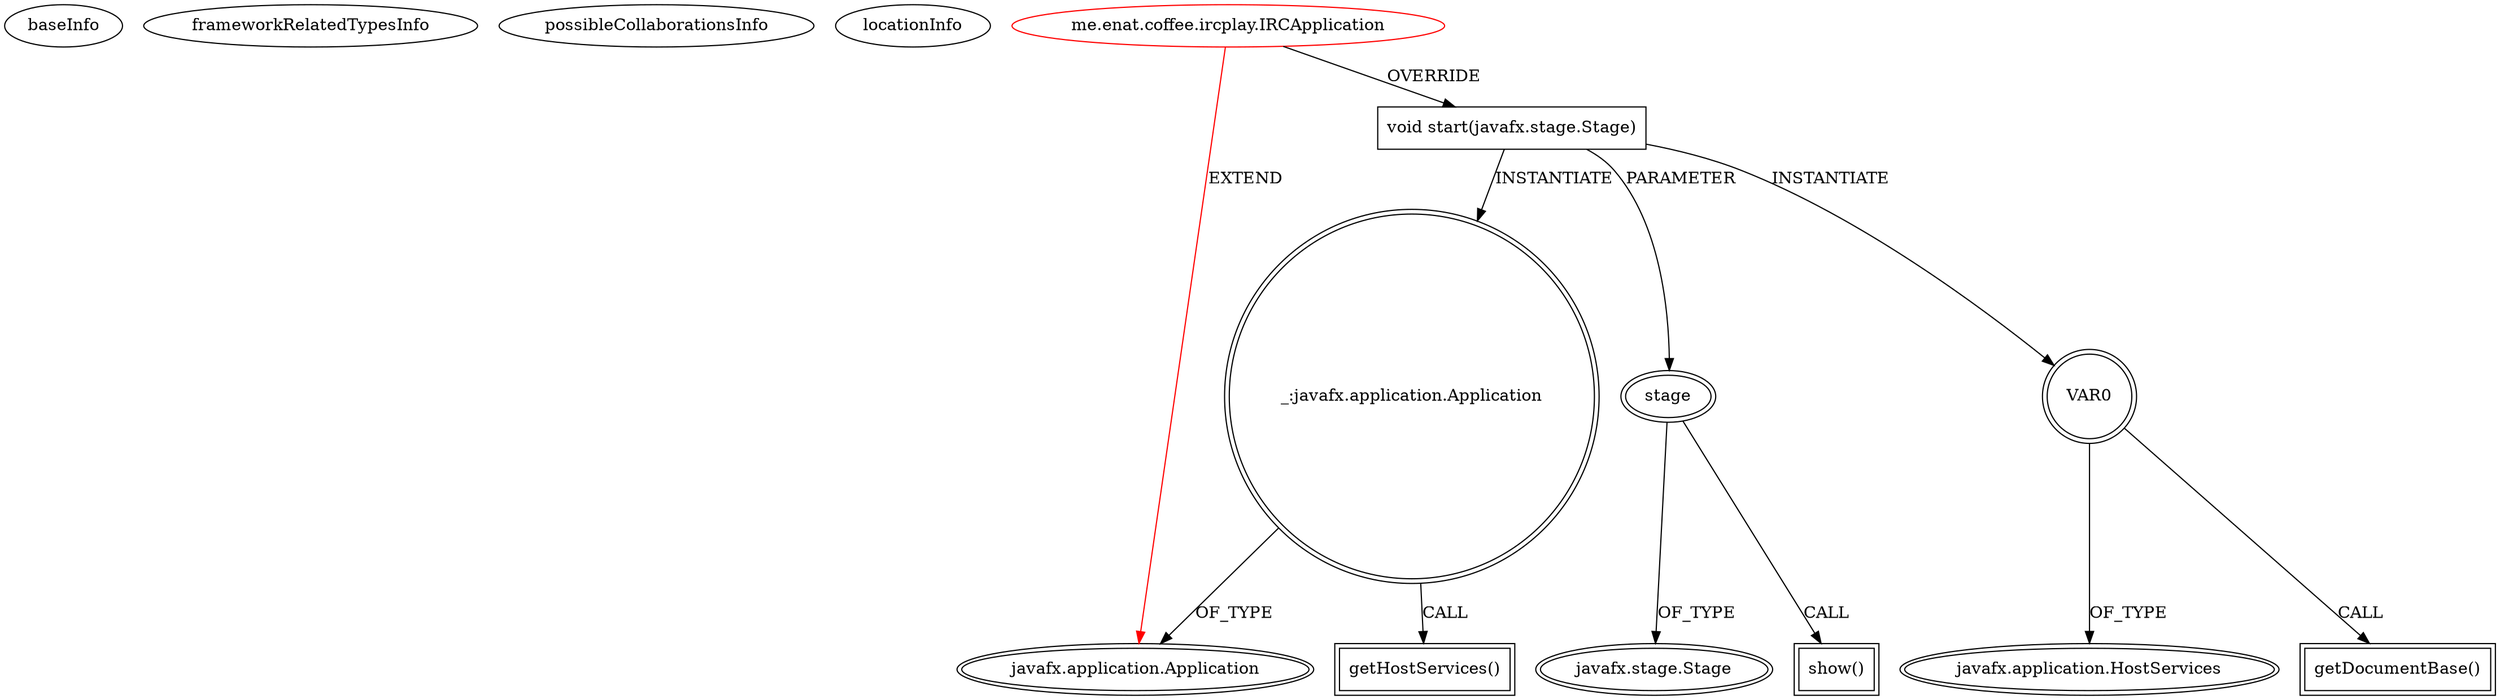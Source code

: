 digraph {
baseInfo[graphId=4899,category="extension_graph",isAnonymous=false,possibleRelation=false]
frameworkRelatedTypesInfo[0="javafx.application.Application"]
possibleCollaborationsInfo[]
locationInfo[projectName="yremmet-PlaySync",filePath="/yremmet-PlaySync/PlaySync-master/src/me/enat/coffee/ircplay/IRCApplication.java",contextSignature="IRCApplication",graphId="4899"]
0[label="me.enat.coffee.ircplay.IRCApplication",vertexType="ROOT_CLIENT_CLASS_DECLARATION",isFrameworkType=false,color=red]
1[label="javafx.application.Application",vertexType="FRAMEWORK_CLASS_TYPE",isFrameworkType=true,peripheries=2]
2[label="void start(javafx.stage.Stage)",vertexType="OVERRIDING_METHOD_DECLARATION",isFrameworkType=false,shape=box]
3[label="stage",vertexType="PARAMETER_DECLARATION",isFrameworkType=true,peripheries=2]
4[label="javafx.stage.Stage",vertexType="FRAMEWORK_CLASS_TYPE",isFrameworkType=true,peripheries=2]
5[label="VAR0",vertexType="VARIABLE_EXPRESION",isFrameworkType=true,peripheries=2,shape=circle]
7[label="javafx.application.HostServices",vertexType="FRAMEWORK_CLASS_TYPE",isFrameworkType=true,peripheries=2]
6[label="getDocumentBase()",vertexType="INSIDE_CALL",isFrameworkType=true,peripheries=2,shape=box]
8[label="_:javafx.application.Application",vertexType="VARIABLE_EXPRESION",isFrameworkType=true,peripheries=2,shape=circle]
9[label="getHostServices()",vertexType="INSIDE_CALL",isFrameworkType=true,peripheries=2,shape=box]
12[label="show()",vertexType="INSIDE_CALL",isFrameworkType=true,peripheries=2,shape=box]
0->1[label="EXTEND",color=red]
0->2[label="OVERRIDE"]
3->4[label="OF_TYPE"]
2->3[label="PARAMETER"]
2->5[label="INSTANTIATE"]
5->7[label="OF_TYPE"]
5->6[label="CALL"]
2->8[label="INSTANTIATE"]
8->1[label="OF_TYPE"]
8->9[label="CALL"]
3->12[label="CALL"]
}
